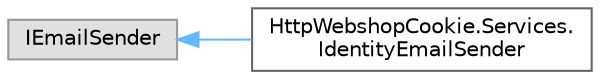digraph "Graphical Class Hierarchy"
{
 // LATEX_PDF_SIZE
  bgcolor="transparent";
  edge [fontname=Helvetica,fontsize=10,labelfontname=Helvetica,labelfontsize=10];
  node [fontname=Helvetica,fontsize=10,shape=box,height=0.2,width=0.4];
  rankdir="LR";
  Node0 [id="Node000000",label="IEmailSender",height=0.2,width=0.4,color="grey60", fillcolor="#E0E0E0", style="filled",tooltip=" "];
  Node0 -> Node1 [id="edge1_Node000000_Node000001",dir="back",color="steelblue1",style="solid",tooltip=" "];
  Node1 [id="Node000001",label="HttpWebshopCookie.Services.\lIdentityEmailSender",height=0.2,width=0.4,color="grey40", fillcolor="white", style="filled",URL="$class_http_webshop_cookie_1_1_services_1_1_identity_email_sender.html",tooltip="Represents a class that sends emails using the identity service."];
}
